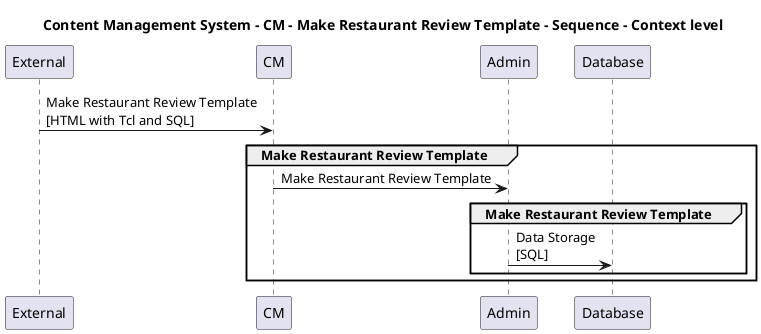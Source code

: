 @startuml

title Content Management System - CM - Make Restaurant Review Template - Sequence - Context level

participant "External" as C4InterFlow.SoftwareSystems.ExternalSystem
participant "CM" as ContentManagementSystem.SoftwareSystems.CM
participant "Admin" as ContentManagementSystem.SoftwareSystems.Admin
participant "Database" as ContentManagementSystem.SoftwareSystems.Database

C4InterFlow.SoftwareSystems.ExternalSystem -> ContentManagementSystem.SoftwareSystems.CM : Make Restaurant Review Template\n[HTML with Tcl and SQL]
group Make Restaurant Review Template
ContentManagementSystem.SoftwareSystems.CM -> ContentManagementSystem.SoftwareSystems.Admin : Make Restaurant Review Template
group Make Restaurant Review Template
ContentManagementSystem.SoftwareSystems.Admin -> ContentManagementSystem.SoftwareSystems.Database : Data Storage\n[SQL]
end
end


@enduml
